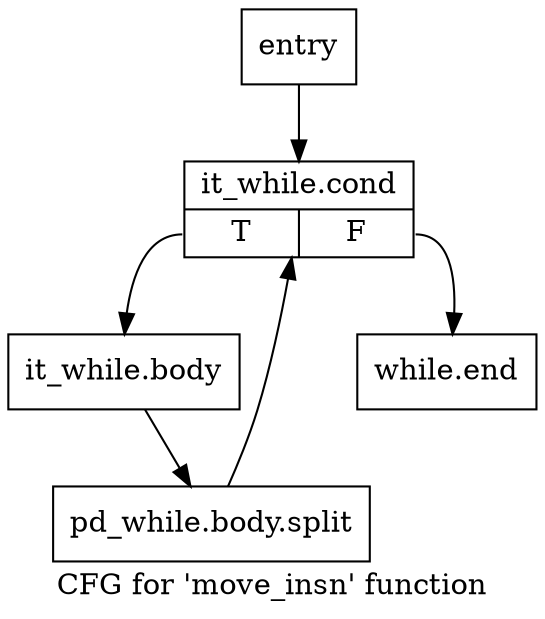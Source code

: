 digraph "CFG for 'move_insn' function" {
	label="CFG for 'move_insn' function";

	Node0x5051cf0 [shape=record,label="{entry}"];
	Node0x5051cf0 -> Node0x5051d40;
	Node0x5051d40 [shape=record,label="{it_while.cond|{<s0>T|<s1>F}}"];
	Node0x5051d40:s0 -> Node0x5051d90;
	Node0x5051d40:s1 -> Node0x5051de0;
	Node0x5051d90 [shape=record,label="{it_while.body}"];
	Node0x5051d90 -> Node0xdb692c0;
	Node0xdb692c0 [shape=record,label="{pd_while.body.split}"];
	Node0xdb692c0 -> Node0x5051d40;
	Node0x5051de0 [shape=record,label="{while.end}"];
}
